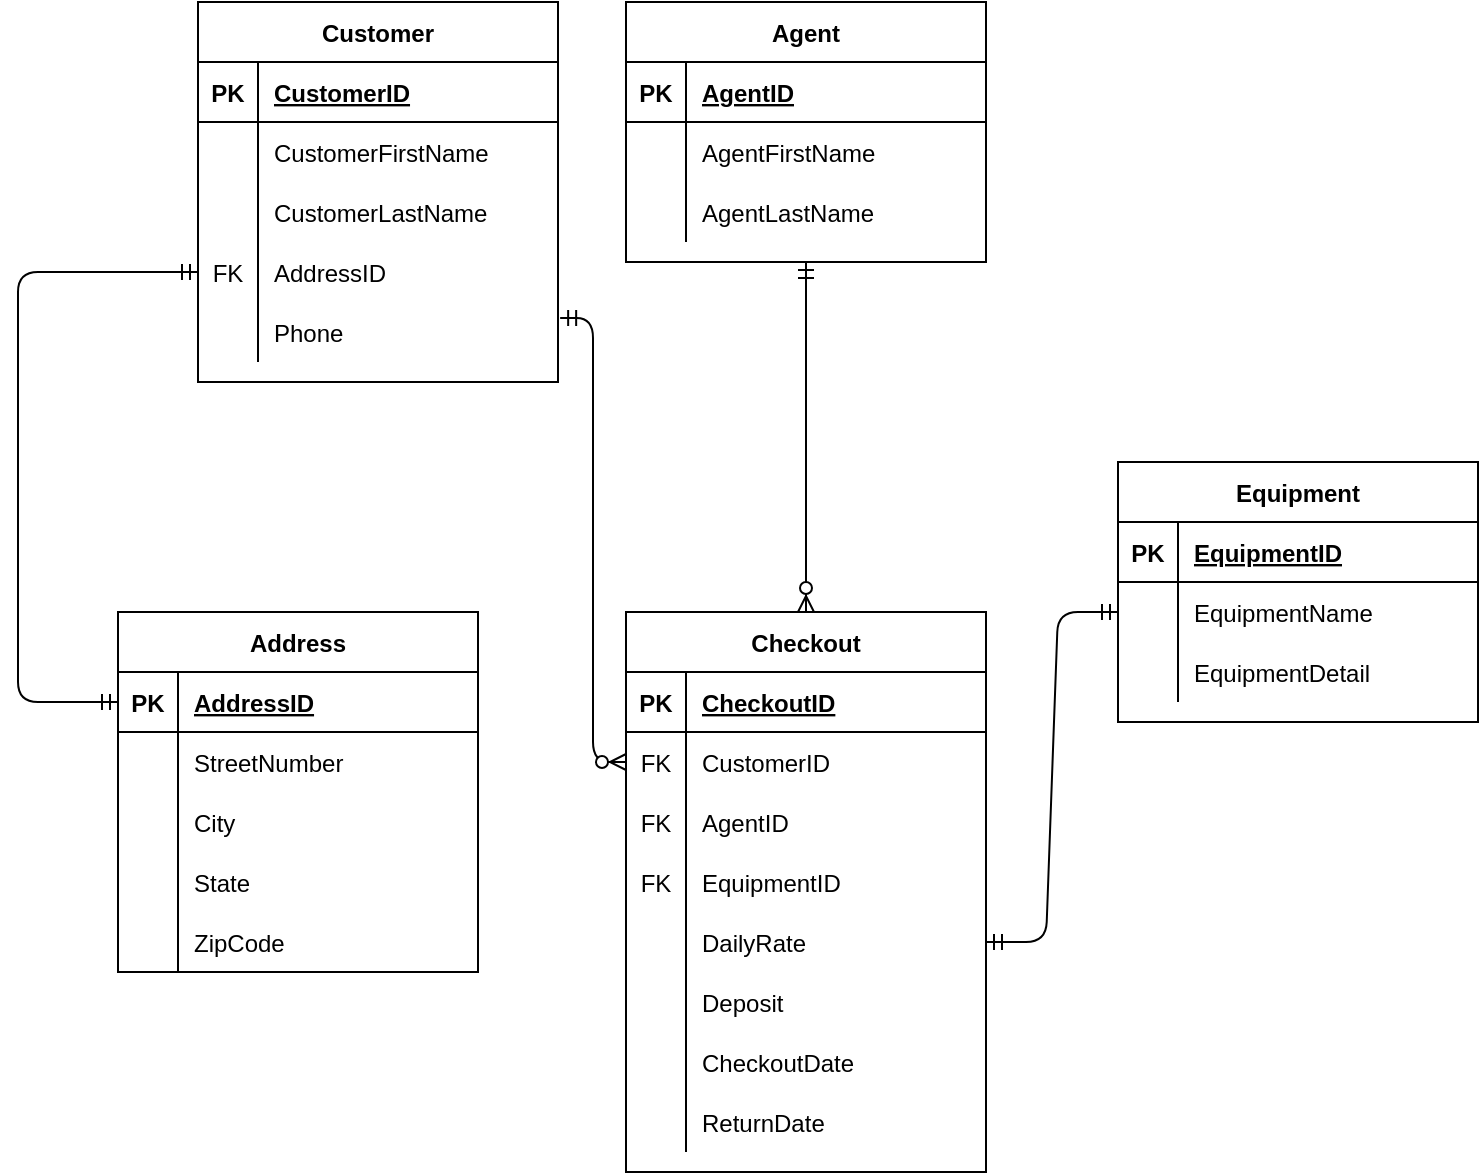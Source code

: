 <mxfile version="13.7.7" type="github">
  <diagram id="eifiabzFLnweSR9lxWKg" name="Page-1">
    <mxGraphModel dx="1001" dy="624" grid="1" gridSize="10" guides="1" tooltips="1" connect="1" arrows="1" fold="1" page="1" pageScale="1" pageWidth="827" pageHeight="1169" math="0" shadow="0">
      <root>
        <mxCell id="0" />
        <mxCell id="1" parent="0" />
        <mxCell id="dDyjCE8Tok5BIl-7DvfX-1" value="Customer" style="shape=table;startSize=30;container=1;collapsible=1;childLayout=tableLayout;fixedRows=1;rowLines=0;fontStyle=1;align=center;resizeLast=1;" vertex="1" parent="1">
          <mxGeometry x="110" y="100" width="180" height="190" as="geometry" />
        </mxCell>
        <mxCell id="dDyjCE8Tok5BIl-7DvfX-2" value="" style="shape=partialRectangle;collapsible=0;dropTarget=0;pointerEvents=0;fillColor=none;top=0;left=0;bottom=1;right=0;points=[[0,0.5],[1,0.5]];portConstraint=eastwest;" vertex="1" parent="dDyjCE8Tok5BIl-7DvfX-1">
          <mxGeometry y="30" width="180" height="30" as="geometry" />
        </mxCell>
        <mxCell id="dDyjCE8Tok5BIl-7DvfX-3" value="PK" style="shape=partialRectangle;connectable=0;fillColor=none;top=0;left=0;bottom=0;right=0;fontStyle=1;overflow=hidden;" vertex="1" parent="dDyjCE8Tok5BIl-7DvfX-2">
          <mxGeometry width="30" height="30" as="geometry" />
        </mxCell>
        <mxCell id="dDyjCE8Tok5BIl-7DvfX-4" value="CustomerID" style="shape=partialRectangle;connectable=0;fillColor=none;top=0;left=0;bottom=0;right=0;align=left;spacingLeft=6;fontStyle=5;overflow=hidden;" vertex="1" parent="dDyjCE8Tok5BIl-7DvfX-2">
          <mxGeometry x="30" width="150" height="30" as="geometry" />
        </mxCell>
        <mxCell id="dDyjCE8Tok5BIl-7DvfX-5" value="" style="shape=partialRectangle;collapsible=0;dropTarget=0;pointerEvents=0;fillColor=none;top=0;left=0;bottom=0;right=0;points=[[0,0.5],[1,0.5]];portConstraint=eastwest;" vertex="1" parent="dDyjCE8Tok5BIl-7DvfX-1">
          <mxGeometry y="60" width="180" height="30" as="geometry" />
        </mxCell>
        <mxCell id="dDyjCE8Tok5BIl-7DvfX-6" value="" style="shape=partialRectangle;connectable=0;fillColor=none;top=0;left=0;bottom=0;right=0;editable=1;overflow=hidden;" vertex="1" parent="dDyjCE8Tok5BIl-7DvfX-5">
          <mxGeometry width="30" height="30" as="geometry" />
        </mxCell>
        <mxCell id="dDyjCE8Tok5BIl-7DvfX-7" value="CustomerFirstName" style="shape=partialRectangle;connectable=0;fillColor=none;top=0;left=0;bottom=0;right=0;align=left;spacingLeft=6;overflow=hidden;" vertex="1" parent="dDyjCE8Tok5BIl-7DvfX-5">
          <mxGeometry x="30" width="150" height="30" as="geometry" />
        </mxCell>
        <mxCell id="dDyjCE8Tok5BIl-7DvfX-8" value="" style="shape=partialRectangle;collapsible=0;dropTarget=0;pointerEvents=0;fillColor=none;top=0;left=0;bottom=0;right=0;points=[[0,0.5],[1,0.5]];portConstraint=eastwest;" vertex="1" parent="dDyjCE8Tok5BIl-7DvfX-1">
          <mxGeometry y="90" width="180" height="30" as="geometry" />
        </mxCell>
        <mxCell id="dDyjCE8Tok5BIl-7DvfX-9" value="" style="shape=partialRectangle;connectable=0;fillColor=none;top=0;left=0;bottom=0;right=0;editable=1;overflow=hidden;" vertex="1" parent="dDyjCE8Tok5BIl-7DvfX-8">
          <mxGeometry width="30" height="30" as="geometry" />
        </mxCell>
        <mxCell id="dDyjCE8Tok5BIl-7DvfX-10" value="CustomerLastName" style="shape=partialRectangle;connectable=0;fillColor=none;top=0;left=0;bottom=0;right=0;align=left;spacingLeft=6;overflow=hidden;" vertex="1" parent="dDyjCE8Tok5BIl-7DvfX-8">
          <mxGeometry x="30" width="150" height="30" as="geometry" />
        </mxCell>
        <mxCell id="dDyjCE8Tok5BIl-7DvfX-11" value="" style="shape=partialRectangle;collapsible=0;dropTarget=0;pointerEvents=0;fillColor=none;top=0;left=0;bottom=0;right=0;points=[[0,0.5],[1,0.5]];portConstraint=eastwest;" vertex="1" parent="dDyjCE8Tok5BIl-7DvfX-1">
          <mxGeometry y="120" width="180" height="30" as="geometry" />
        </mxCell>
        <mxCell id="dDyjCE8Tok5BIl-7DvfX-12" value="FK" style="shape=partialRectangle;connectable=0;fillColor=none;top=0;left=0;bottom=0;right=0;editable=1;overflow=hidden;" vertex="1" parent="dDyjCE8Tok5BIl-7DvfX-11">
          <mxGeometry width="30" height="30" as="geometry" />
        </mxCell>
        <mxCell id="dDyjCE8Tok5BIl-7DvfX-13" value="AddressID" style="shape=partialRectangle;connectable=0;fillColor=none;top=0;left=0;bottom=0;right=0;align=left;spacingLeft=6;overflow=hidden;" vertex="1" parent="dDyjCE8Tok5BIl-7DvfX-11">
          <mxGeometry x="30" width="150" height="30" as="geometry" />
        </mxCell>
        <mxCell id="dDyjCE8Tok5BIl-7DvfX-73" style="shape=partialRectangle;collapsible=0;dropTarget=0;pointerEvents=0;fillColor=none;top=0;left=0;bottom=0;right=0;points=[[0,0.5],[1,0.5]];portConstraint=eastwest;" vertex="1" parent="dDyjCE8Tok5BIl-7DvfX-1">
          <mxGeometry y="150" width="180" height="30" as="geometry" />
        </mxCell>
        <mxCell id="dDyjCE8Tok5BIl-7DvfX-74" style="shape=partialRectangle;connectable=0;fillColor=none;top=0;left=0;bottom=0;right=0;editable=1;overflow=hidden;" vertex="1" parent="dDyjCE8Tok5BIl-7DvfX-73">
          <mxGeometry width="30" height="30" as="geometry" />
        </mxCell>
        <mxCell id="dDyjCE8Tok5BIl-7DvfX-75" value="Phone" style="shape=partialRectangle;connectable=0;fillColor=none;top=0;left=0;bottom=0;right=0;align=left;spacingLeft=6;overflow=hidden;" vertex="1" parent="dDyjCE8Tok5BIl-7DvfX-73">
          <mxGeometry x="30" width="150" height="30" as="geometry" />
        </mxCell>
        <mxCell id="dDyjCE8Tok5BIl-7DvfX-14" value="Agent" style="shape=table;startSize=30;container=1;collapsible=1;childLayout=tableLayout;fixedRows=1;rowLines=0;fontStyle=1;align=center;resizeLast=1;" vertex="1" parent="1">
          <mxGeometry x="324" y="100" width="180" height="130" as="geometry" />
        </mxCell>
        <mxCell id="dDyjCE8Tok5BIl-7DvfX-15" value="" style="shape=partialRectangle;collapsible=0;dropTarget=0;pointerEvents=0;fillColor=none;top=0;left=0;bottom=1;right=0;points=[[0,0.5],[1,0.5]];portConstraint=eastwest;" vertex="1" parent="dDyjCE8Tok5BIl-7DvfX-14">
          <mxGeometry y="30" width="180" height="30" as="geometry" />
        </mxCell>
        <mxCell id="dDyjCE8Tok5BIl-7DvfX-16" value="PK" style="shape=partialRectangle;connectable=0;fillColor=none;top=0;left=0;bottom=0;right=0;fontStyle=1;overflow=hidden;" vertex="1" parent="dDyjCE8Tok5BIl-7DvfX-15">
          <mxGeometry width="30" height="30" as="geometry" />
        </mxCell>
        <mxCell id="dDyjCE8Tok5BIl-7DvfX-17" value="AgentID" style="shape=partialRectangle;connectable=0;fillColor=none;top=0;left=0;bottom=0;right=0;align=left;spacingLeft=6;fontStyle=5;overflow=hidden;" vertex="1" parent="dDyjCE8Tok5BIl-7DvfX-15">
          <mxGeometry x="30" width="150" height="30" as="geometry" />
        </mxCell>
        <mxCell id="dDyjCE8Tok5BIl-7DvfX-18" value="" style="shape=partialRectangle;collapsible=0;dropTarget=0;pointerEvents=0;fillColor=none;top=0;left=0;bottom=0;right=0;points=[[0,0.5],[1,0.5]];portConstraint=eastwest;" vertex="1" parent="dDyjCE8Tok5BIl-7DvfX-14">
          <mxGeometry y="60" width="180" height="30" as="geometry" />
        </mxCell>
        <mxCell id="dDyjCE8Tok5BIl-7DvfX-19" value="" style="shape=partialRectangle;connectable=0;fillColor=none;top=0;left=0;bottom=0;right=0;editable=1;overflow=hidden;" vertex="1" parent="dDyjCE8Tok5BIl-7DvfX-18">
          <mxGeometry width="30" height="30" as="geometry" />
        </mxCell>
        <mxCell id="dDyjCE8Tok5BIl-7DvfX-20" value="AgentFirstName" style="shape=partialRectangle;connectable=0;fillColor=none;top=0;left=0;bottom=0;right=0;align=left;spacingLeft=6;overflow=hidden;" vertex="1" parent="dDyjCE8Tok5BIl-7DvfX-18">
          <mxGeometry x="30" width="150" height="30" as="geometry" />
        </mxCell>
        <mxCell id="dDyjCE8Tok5BIl-7DvfX-21" value="" style="shape=partialRectangle;collapsible=0;dropTarget=0;pointerEvents=0;fillColor=none;top=0;left=0;bottom=0;right=0;points=[[0,0.5],[1,0.5]];portConstraint=eastwest;" vertex="1" parent="dDyjCE8Tok5BIl-7DvfX-14">
          <mxGeometry y="90" width="180" height="30" as="geometry" />
        </mxCell>
        <mxCell id="dDyjCE8Tok5BIl-7DvfX-22" value="" style="shape=partialRectangle;connectable=0;fillColor=none;top=0;left=0;bottom=0;right=0;editable=1;overflow=hidden;" vertex="1" parent="dDyjCE8Tok5BIl-7DvfX-21">
          <mxGeometry width="30" height="30" as="geometry" />
        </mxCell>
        <mxCell id="dDyjCE8Tok5BIl-7DvfX-23" value="AgentLastName" style="shape=partialRectangle;connectable=0;fillColor=none;top=0;left=0;bottom=0;right=0;align=left;spacingLeft=6;overflow=hidden;" vertex="1" parent="dDyjCE8Tok5BIl-7DvfX-21">
          <mxGeometry x="30" width="150" height="30" as="geometry" />
        </mxCell>
        <mxCell id="dDyjCE8Tok5BIl-7DvfX-90" value="" style="edgeStyle=elbowEdgeStyle;fontSize=12;html=1;endArrow=ERmandOne;startArrow=ERmandOne;exitX=0;exitY=0.5;exitDx=0;exitDy=0;entryX=0;entryY=0.5;entryDx=0;entryDy=0;rounded=1;" edge="1" parent="1" source="dDyjCE8Tok5BIl-7DvfX-54" target="dDyjCE8Tok5BIl-7DvfX-11">
          <mxGeometry width="100" height="100" relative="1" as="geometry">
            <mxPoint x="290" y="490" as="sourcePoint" />
            <mxPoint x="340" y="330" as="targetPoint" />
            <Array as="points">
              <mxPoint x="20" y="340" />
            </Array>
          </mxGeometry>
        </mxCell>
        <object label="Address" apple="apple" id="dDyjCE8Tok5BIl-7DvfX-53">
          <mxCell style="shape=table;startSize=30;container=1;collapsible=1;childLayout=tableLayout;fixedRows=1;rowLines=0;fontStyle=1;align=center;resizeLast=1;" vertex="1" parent="1">
            <mxGeometry x="70" y="405" width="180" height="180" as="geometry" />
          </mxCell>
        </object>
        <mxCell id="dDyjCE8Tok5BIl-7DvfX-54" value="" style="shape=partialRectangle;collapsible=0;dropTarget=0;pointerEvents=0;fillColor=none;top=0;left=0;bottom=1;right=0;points=[[0,0.5],[1,0.5]];portConstraint=eastwest;" vertex="1" parent="dDyjCE8Tok5BIl-7DvfX-53">
          <mxGeometry y="30" width="180" height="30" as="geometry" />
        </mxCell>
        <mxCell id="dDyjCE8Tok5BIl-7DvfX-55" value="PK" style="shape=partialRectangle;connectable=0;fillColor=none;top=0;left=0;bottom=0;right=0;fontStyle=1;overflow=hidden;" vertex="1" parent="dDyjCE8Tok5BIl-7DvfX-54">
          <mxGeometry width="30" height="30" as="geometry" />
        </mxCell>
        <mxCell id="dDyjCE8Tok5BIl-7DvfX-56" value="AddressID" style="shape=partialRectangle;connectable=0;fillColor=none;top=0;left=0;bottom=0;right=0;align=left;spacingLeft=6;fontStyle=5;overflow=hidden;" vertex="1" parent="dDyjCE8Tok5BIl-7DvfX-54">
          <mxGeometry x="30" width="150" height="30" as="geometry" />
        </mxCell>
        <mxCell id="dDyjCE8Tok5BIl-7DvfX-57" value="" style="shape=partialRectangle;collapsible=0;dropTarget=0;pointerEvents=0;fillColor=none;top=0;left=0;bottom=0;right=0;points=[[0,0.5],[1,0.5]];portConstraint=eastwest;" vertex="1" parent="dDyjCE8Tok5BIl-7DvfX-53">
          <mxGeometry y="60" width="180" height="30" as="geometry" />
        </mxCell>
        <mxCell id="dDyjCE8Tok5BIl-7DvfX-58" value="" style="shape=partialRectangle;connectable=0;fillColor=none;top=0;left=0;bottom=0;right=0;editable=1;overflow=hidden;" vertex="1" parent="dDyjCE8Tok5BIl-7DvfX-57">
          <mxGeometry width="30" height="30" as="geometry" />
        </mxCell>
        <mxCell id="dDyjCE8Tok5BIl-7DvfX-59" value="StreetNumber" style="shape=partialRectangle;connectable=0;fillColor=none;top=0;left=0;bottom=0;right=0;align=left;spacingLeft=6;overflow=hidden;" vertex="1" parent="dDyjCE8Tok5BIl-7DvfX-57">
          <mxGeometry x="30" width="150" height="30" as="geometry" />
        </mxCell>
        <mxCell id="dDyjCE8Tok5BIl-7DvfX-60" value="" style="shape=partialRectangle;collapsible=0;dropTarget=0;pointerEvents=0;fillColor=none;top=0;left=0;bottom=0;right=0;points=[[0,0.5],[1,0.5]];portConstraint=eastwest;" vertex="1" parent="dDyjCE8Tok5BIl-7DvfX-53">
          <mxGeometry y="90" width="180" height="30" as="geometry" />
        </mxCell>
        <mxCell id="dDyjCE8Tok5BIl-7DvfX-61" value="" style="shape=partialRectangle;connectable=0;fillColor=none;top=0;left=0;bottom=0;right=0;editable=1;overflow=hidden;" vertex="1" parent="dDyjCE8Tok5BIl-7DvfX-60">
          <mxGeometry width="30" height="30" as="geometry" />
        </mxCell>
        <mxCell id="dDyjCE8Tok5BIl-7DvfX-62" value="City" style="shape=partialRectangle;connectable=0;fillColor=none;top=0;left=0;bottom=0;right=0;align=left;spacingLeft=6;overflow=hidden;" vertex="1" parent="dDyjCE8Tok5BIl-7DvfX-60">
          <mxGeometry x="30" width="150" height="30" as="geometry" />
        </mxCell>
        <mxCell id="dDyjCE8Tok5BIl-7DvfX-63" value="" style="shape=partialRectangle;collapsible=0;dropTarget=0;pointerEvents=0;fillColor=none;top=0;left=0;bottom=0;right=0;points=[[0,0.5],[1,0.5]];portConstraint=eastwest;" vertex="1" parent="dDyjCE8Tok5BIl-7DvfX-53">
          <mxGeometry y="120" width="180" height="30" as="geometry" />
        </mxCell>
        <mxCell id="dDyjCE8Tok5BIl-7DvfX-64" value="" style="shape=partialRectangle;connectable=0;fillColor=none;top=0;left=0;bottom=0;right=0;editable=1;overflow=hidden;" vertex="1" parent="dDyjCE8Tok5BIl-7DvfX-63">
          <mxGeometry width="30" height="30" as="geometry" />
        </mxCell>
        <mxCell id="dDyjCE8Tok5BIl-7DvfX-65" value="State" style="shape=partialRectangle;connectable=0;fillColor=none;top=0;left=0;bottom=0;right=0;align=left;spacingLeft=6;overflow=hidden;" vertex="1" parent="dDyjCE8Tok5BIl-7DvfX-63">
          <mxGeometry x="30" width="150" height="30" as="geometry" />
        </mxCell>
        <mxCell id="dDyjCE8Tok5BIl-7DvfX-66" style="shape=partialRectangle;collapsible=0;dropTarget=0;pointerEvents=0;fillColor=none;top=0;left=0;bottom=0;right=0;points=[[0,0.5],[1,0.5]];portConstraint=eastwest;" vertex="1" parent="dDyjCE8Tok5BIl-7DvfX-53">
          <mxGeometry y="150" width="180" height="30" as="geometry" />
        </mxCell>
        <mxCell id="dDyjCE8Tok5BIl-7DvfX-67" style="shape=partialRectangle;connectable=0;fillColor=none;top=0;left=0;bottom=0;right=0;editable=1;overflow=hidden;" vertex="1" parent="dDyjCE8Tok5BIl-7DvfX-66">
          <mxGeometry width="30" height="30" as="geometry" />
        </mxCell>
        <mxCell id="dDyjCE8Tok5BIl-7DvfX-68" value="ZipCode" style="shape=partialRectangle;connectable=0;fillColor=none;top=0;left=0;bottom=0;right=0;align=left;spacingLeft=6;overflow=hidden;" vertex="1" parent="dDyjCE8Tok5BIl-7DvfX-66">
          <mxGeometry x="30" width="150" height="30" as="geometry" />
        </mxCell>
        <mxCell id="dDyjCE8Tok5BIl-7DvfX-94" value="" style="edgeStyle=elbowEdgeStyle;fontSize=12;html=1;endArrow=ERzeroToMany;startArrow=ERmandOne;exitX=1.006;exitY=0.267;exitDx=0;exitDy=0;exitPerimeter=0;entryX=0;entryY=0.5;entryDx=0;entryDy=0;" edge="1" parent="1" source="dDyjCE8Tok5BIl-7DvfX-73" target="dDyjCE8Tok5BIl-7DvfX-44">
          <mxGeometry width="100" height="100" relative="1" as="geometry">
            <mxPoint x="330" y="390" as="sourcePoint" />
            <mxPoint x="430" y="290" as="targetPoint" />
          </mxGeometry>
        </mxCell>
        <mxCell id="dDyjCE8Tok5BIl-7DvfX-40" value="Checkout" style="shape=table;startSize=30;container=1;collapsible=1;childLayout=tableLayout;fixedRows=1;rowLines=0;fontStyle=1;align=center;resizeLast=1;" vertex="1" parent="1">
          <mxGeometry x="324" y="405" width="180" height="280" as="geometry" />
        </mxCell>
        <mxCell id="dDyjCE8Tok5BIl-7DvfX-41" value="" style="shape=partialRectangle;collapsible=0;dropTarget=0;pointerEvents=0;fillColor=none;top=0;left=0;bottom=1;right=0;points=[[0,0.5],[1,0.5]];portConstraint=eastwest;" vertex="1" parent="dDyjCE8Tok5BIl-7DvfX-40">
          <mxGeometry y="30" width="180" height="30" as="geometry" />
        </mxCell>
        <mxCell id="dDyjCE8Tok5BIl-7DvfX-42" value="PK" style="shape=partialRectangle;connectable=0;fillColor=none;top=0;left=0;bottom=0;right=0;fontStyle=1;overflow=hidden;" vertex="1" parent="dDyjCE8Tok5BIl-7DvfX-41">
          <mxGeometry width="30" height="30" as="geometry" />
        </mxCell>
        <mxCell id="dDyjCE8Tok5BIl-7DvfX-43" value="CheckoutID" style="shape=partialRectangle;connectable=0;fillColor=none;top=0;left=0;bottom=0;right=0;align=left;spacingLeft=6;fontStyle=5;overflow=hidden;" vertex="1" parent="dDyjCE8Tok5BIl-7DvfX-41">
          <mxGeometry x="30" width="150" height="30" as="geometry" />
        </mxCell>
        <mxCell id="dDyjCE8Tok5BIl-7DvfX-44" value="" style="shape=partialRectangle;collapsible=0;dropTarget=0;pointerEvents=0;fillColor=none;top=0;left=0;bottom=0;right=0;points=[[0,0.5],[1,0.5]];portConstraint=eastwest;" vertex="1" parent="dDyjCE8Tok5BIl-7DvfX-40">
          <mxGeometry y="60" width="180" height="30" as="geometry" />
        </mxCell>
        <mxCell id="dDyjCE8Tok5BIl-7DvfX-45" value="FK" style="shape=partialRectangle;connectable=0;fillColor=none;top=0;left=0;bottom=0;right=0;editable=1;overflow=hidden;" vertex="1" parent="dDyjCE8Tok5BIl-7DvfX-44">
          <mxGeometry width="30" height="30" as="geometry" />
        </mxCell>
        <mxCell id="dDyjCE8Tok5BIl-7DvfX-46" value="CustomerID" style="shape=partialRectangle;connectable=0;fillColor=none;top=0;left=0;bottom=0;right=0;align=left;spacingLeft=6;overflow=hidden;" vertex="1" parent="dDyjCE8Tok5BIl-7DvfX-44">
          <mxGeometry x="30" width="150" height="30" as="geometry" />
        </mxCell>
        <mxCell id="dDyjCE8Tok5BIl-7DvfX-47" value="" style="shape=partialRectangle;collapsible=0;dropTarget=0;pointerEvents=0;fillColor=none;top=0;left=0;bottom=0;right=0;points=[[0,0.5],[1,0.5]];portConstraint=eastwest;" vertex="1" parent="dDyjCE8Tok5BIl-7DvfX-40">
          <mxGeometry y="90" width="180" height="30" as="geometry" />
        </mxCell>
        <mxCell id="dDyjCE8Tok5BIl-7DvfX-48" value="FK" style="shape=partialRectangle;connectable=0;fillColor=none;top=0;left=0;bottom=0;right=0;editable=1;overflow=hidden;" vertex="1" parent="dDyjCE8Tok5BIl-7DvfX-47">
          <mxGeometry width="30" height="30" as="geometry" />
        </mxCell>
        <mxCell id="dDyjCE8Tok5BIl-7DvfX-49" value="AgentID" style="shape=partialRectangle;connectable=0;fillColor=none;top=0;left=0;bottom=0;right=0;align=left;spacingLeft=6;overflow=hidden;" vertex="1" parent="dDyjCE8Tok5BIl-7DvfX-47">
          <mxGeometry x="30" width="150" height="30" as="geometry" />
        </mxCell>
        <mxCell id="dDyjCE8Tok5BIl-7DvfX-50" value="" style="shape=partialRectangle;collapsible=0;dropTarget=0;pointerEvents=0;fillColor=none;top=0;left=0;bottom=0;right=0;points=[[0,0.5],[1,0.5]];portConstraint=eastwest;" vertex="1" parent="dDyjCE8Tok5BIl-7DvfX-40">
          <mxGeometry y="120" width="180" height="30" as="geometry" />
        </mxCell>
        <mxCell id="dDyjCE8Tok5BIl-7DvfX-51" value="FK" style="shape=partialRectangle;connectable=0;fillColor=none;top=0;left=0;bottom=0;right=0;editable=1;overflow=hidden;" vertex="1" parent="dDyjCE8Tok5BIl-7DvfX-50">
          <mxGeometry width="30" height="30" as="geometry" />
        </mxCell>
        <mxCell id="dDyjCE8Tok5BIl-7DvfX-52" value="EquipmentID" style="shape=partialRectangle;connectable=0;fillColor=none;top=0;left=0;bottom=0;right=0;align=left;spacingLeft=6;overflow=hidden;" vertex="1" parent="dDyjCE8Tok5BIl-7DvfX-50">
          <mxGeometry x="30" width="150" height="30" as="geometry" />
        </mxCell>
        <mxCell id="dDyjCE8Tok5BIl-7DvfX-82" style="shape=partialRectangle;collapsible=0;dropTarget=0;pointerEvents=0;fillColor=none;top=0;left=0;bottom=0;right=0;points=[[0,0.5],[1,0.5]];portConstraint=eastwest;" vertex="1" parent="dDyjCE8Tok5BIl-7DvfX-40">
          <mxGeometry y="150" width="180" height="30" as="geometry" />
        </mxCell>
        <mxCell id="dDyjCE8Tok5BIl-7DvfX-83" style="shape=partialRectangle;connectable=0;fillColor=none;top=0;left=0;bottom=0;right=0;editable=1;overflow=hidden;" vertex="1" parent="dDyjCE8Tok5BIl-7DvfX-82">
          <mxGeometry width="30" height="30" as="geometry" />
        </mxCell>
        <mxCell id="dDyjCE8Tok5BIl-7DvfX-84" value="DailyRate" style="shape=partialRectangle;connectable=0;fillColor=none;top=0;left=0;bottom=0;right=0;align=left;spacingLeft=6;overflow=hidden;" vertex="1" parent="dDyjCE8Tok5BIl-7DvfX-82">
          <mxGeometry x="30" width="150" height="30" as="geometry" />
        </mxCell>
        <mxCell id="dDyjCE8Tok5BIl-7DvfX-79" style="shape=partialRectangle;collapsible=0;dropTarget=0;pointerEvents=0;fillColor=none;top=0;left=0;bottom=0;right=0;points=[[0,0.5],[1,0.5]];portConstraint=eastwest;" vertex="1" parent="dDyjCE8Tok5BIl-7DvfX-40">
          <mxGeometry y="180" width="180" height="30" as="geometry" />
        </mxCell>
        <mxCell id="dDyjCE8Tok5BIl-7DvfX-80" style="shape=partialRectangle;connectable=0;fillColor=none;top=0;left=0;bottom=0;right=0;editable=1;overflow=hidden;" vertex="1" parent="dDyjCE8Tok5BIl-7DvfX-79">
          <mxGeometry width="30" height="30" as="geometry" />
        </mxCell>
        <mxCell id="dDyjCE8Tok5BIl-7DvfX-81" value="Deposit" style="shape=partialRectangle;connectable=0;fillColor=none;top=0;left=0;bottom=0;right=0;align=left;spacingLeft=6;overflow=hidden;" vertex="1" parent="dDyjCE8Tok5BIl-7DvfX-79">
          <mxGeometry x="30" width="150" height="30" as="geometry" />
        </mxCell>
        <mxCell id="dDyjCE8Tok5BIl-7DvfX-76" style="shape=partialRectangle;collapsible=0;dropTarget=0;pointerEvents=0;fillColor=none;top=0;left=0;bottom=0;right=0;points=[[0,0.5],[1,0.5]];portConstraint=eastwest;" vertex="1" parent="dDyjCE8Tok5BIl-7DvfX-40">
          <mxGeometry y="210" width="180" height="30" as="geometry" />
        </mxCell>
        <mxCell id="dDyjCE8Tok5BIl-7DvfX-77" style="shape=partialRectangle;connectable=0;fillColor=none;top=0;left=0;bottom=0;right=0;editable=1;overflow=hidden;" vertex="1" parent="dDyjCE8Tok5BIl-7DvfX-76">
          <mxGeometry width="30" height="30" as="geometry" />
        </mxCell>
        <mxCell id="dDyjCE8Tok5BIl-7DvfX-78" value="CheckoutDate" style="shape=partialRectangle;connectable=0;fillColor=none;top=0;left=0;bottom=0;right=0;align=left;spacingLeft=6;overflow=hidden;" vertex="1" parent="dDyjCE8Tok5BIl-7DvfX-76">
          <mxGeometry x="30" width="150" height="30" as="geometry" />
        </mxCell>
        <mxCell id="dDyjCE8Tok5BIl-7DvfX-85" style="shape=partialRectangle;collapsible=0;dropTarget=0;pointerEvents=0;fillColor=none;top=0;left=0;bottom=0;right=0;points=[[0,0.5],[1,0.5]];portConstraint=eastwest;" vertex="1" parent="dDyjCE8Tok5BIl-7DvfX-40">
          <mxGeometry y="240" width="180" height="30" as="geometry" />
        </mxCell>
        <mxCell id="dDyjCE8Tok5BIl-7DvfX-86" style="shape=partialRectangle;connectable=0;fillColor=none;top=0;left=0;bottom=0;right=0;editable=1;overflow=hidden;" vertex="1" parent="dDyjCE8Tok5BIl-7DvfX-85">
          <mxGeometry width="30" height="30" as="geometry" />
        </mxCell>
        <mxCell id="dDyjCE8Tok5BIl-7DvfX-87" value="ReturnDate" style="shape=partialRectangle;connectable=0;fillColor=none;top=0;left=0;bottom=0;right=0;align=left;spacingLeft=6;overflow=hidden;" vertex="1" parent="dDyjCE8Tok5BIl-7DvfX-85">
          <mxGeometry x="30" width="150" height="30" as="geometry" />
        </mxCell>
        <mxCell id="dDyjCE8Tok5BIl-7DvfX-95" value="" style="fontSize=12;html=1;endArrow=ERzeroToMany;startArrow=ERmandOne;exitX=0.5;exitY=1;exitDx=0;exitDy=0;elbow=vertical;entryX=0.5;entryY=0;entryDx=0;entryDy=0;" edge="1" parent="1" source="dDyjCE8Tok5BIl-7DvfX-14" target="dDyjCE8Tok5BIl-7DvfX-40">
          <mxGeometry width="100" height="100" relative="1" as="geometry">
            <mxPoint x="550" y="230" as="sourcePoint" />
            <mxPoint x="676" y="610" as="targetPoint" />
          </mxGeometry>
        </mxCell>
        <mxCell id="dDyjCE8Tok5BIl-7DvfX-96" value="" style="edgeStyle=entityRelationEdgeStyle;fontSize=12;html=1;endArrow=ERmandOne;startArrow=ERmandOne;entryX=0;entryY=0.5;entryDx=0;entryDy=0;exitX=1;exitY=0.5;exitDx=0;exitDy=0;" edge="1" parent="1" source="dDyjCE8Tok5BIl-7DvfX-82" target="dDyjCE8Tok5BIl-7DvfX-31">
          <mxGeometry width="100" height="100" relative="1" as="geometry">
            <mxPoint x="430" y="480" as="sourcePoint" />
            <mxPoint x="530" y="380" as="targetPoint" />
          </mxGeometry>
        </mxCell>
        <mxCell id="dDyjCE8Tok5BIl-7DvfX-27" value="Equipment" style="shape=table;startSize=30;container=1;collapsible=1;childLayout=tableLayout;fixedRows=1;rowLines=0;fontStyle=1;align=center;resizeLast=1;" vertex="1" parent="1">
          <mxGeometry x="570" y="330" width="180" height="130" as="geometry" />
        </mxCell>
        <mxCell id="dDyjCE8Tok5BIl-7DvfX-28" value="" style="shape=partialRectangle;collapsible=0;dropTarget=0;pointerEvents=0;fillColor=none;top=0;left=0;bottom=1;right=0;points=[[0,0.5],[1,0.5]];portConstraint=eastwest;" vertex="1" parent="dDyjCE8Tok5BIl-7DvfX-27">
          <mxGeometry y="30" width="180" height="30" as="geometry" />
        </mxCell>
        <mxCell id="dDyjCE8Tok5BIl-7DvfX-29" value="PK" style="shape=partialRectangle;connectable=0;fillColor=none;top=0;left=0;bottom=0;right=0;fontStyle=1;overflow=hidden;" vertex="1" parent="dDyjCE8Tok5BIl-7DvfX-28">
          <mxGeometry width="30" height="30" as="geometry" />
        </mxCell>
        <mxCell id="dDyjCE8Tok5BIl-7DvfX-30" value="EquipmentID" style="shape=partialRectangle;connectable=0;fillColor=none;top=0;left=0;bottom=0;right=0;align=left;spacingLeft=6;fontStyle=5;overflow=hidden;" vertex="1" parent="dDyjCE8Tok5BIl-7DvfX-28">
          <mxGeometry x="30" width="150" height="30" as="geometry" />
        </mxCell>
        <mxCell id="dDyjCE8Tok5BIl-7DvfX-31" value="" style="shape=partialRectangle;collapsible=0;dropTarget=0;pointerEvents=0;fillColor=none;top=0;left=0;bottom=0;right=0;points=[[0,0.5],[1,0.5]];portConstraint=eastwest;" vertex="1" parent="dDyjCE8Tok5BIl-7DvfX-27">
          <mxGeometry y="60" width="180" height="30" as="geometry" />
        </mxCell>
        <mxCell id="dDyjCE8Tok5BIl-7DvfX-32" value="" style="shape=partialRectangle;connectable=0;fillColor=none;top=0;left=0;bottom=0;right=0;editable=1;overflow=hidden;" vertex="1" parent="dDyjCE8Tok5BIl-7DvfX-31">
          <mxGeometry width="30" height="30" as="geometry" />
        </mxCell>
        <mxCell id="dDyjCE8Tok5BIl-7DvfX-33" value="EquipmentName" style="shape=partialRectangle;connectable=0;fillColor=none;top=0;left=0;bottom=0;right=0;align=left;spacingLeft=6;overflow=hidden;" vertex="1" parent="dDyjCE8Tok5BIl-7DvfX-31">
          <mxGeometry x="30" width="150" height="30" as="geometry" />
        </mxCell>
        <mxCell id="dDyjCE8Tok5BIl-7DvfX-34" value="" style="shape=partialRectangle;collapsible=0;dropTarget=0;pointerEvents=0;fillColor=none;top=0;left=0;bottom=0;right=0;points=[[0,0.5],[1,0.5]];portConstraint=eastwest;" vertex="1" parent="dDyjCE8Tok5BIl-7DvfX-27">
          <mxGeometry y="90" width="180" height="30" as="geometry" />
        </mxCell>
        <mxCell id="dDyjCE8Tok5BIl-7DvfX-35" value="" style="shape=partialRectangle;connectable=0;fillColor=none;top=0;left=0;bottom=0;right=0;editable=1;overflow=hidden;" vertex="1" parent="dDyjCE8Tok5BIl-7DvfX-34">
          <mxGeometry width="30" height="30" as="geometry" />
        </mxCell>
        <mxCell id="dDyjCE8Tok5BIl-7DvfX-36" value="EquipmentDetail" style="shape=partialRectangle;connectable=0;fillColor=none;top=0;left=0;bottom=0;right=0;align=left;spacingLeft=6;overflow=hidden;" vertex="1" parent="dDyjCE8Tok5BIl-7DvfX-34">
          <mxGeometry x="30" width="150" height="30" as="geometry" />
        </mxCell>
      </root>
    </mxGraphModel>
  </diagram>
</mxfile>
